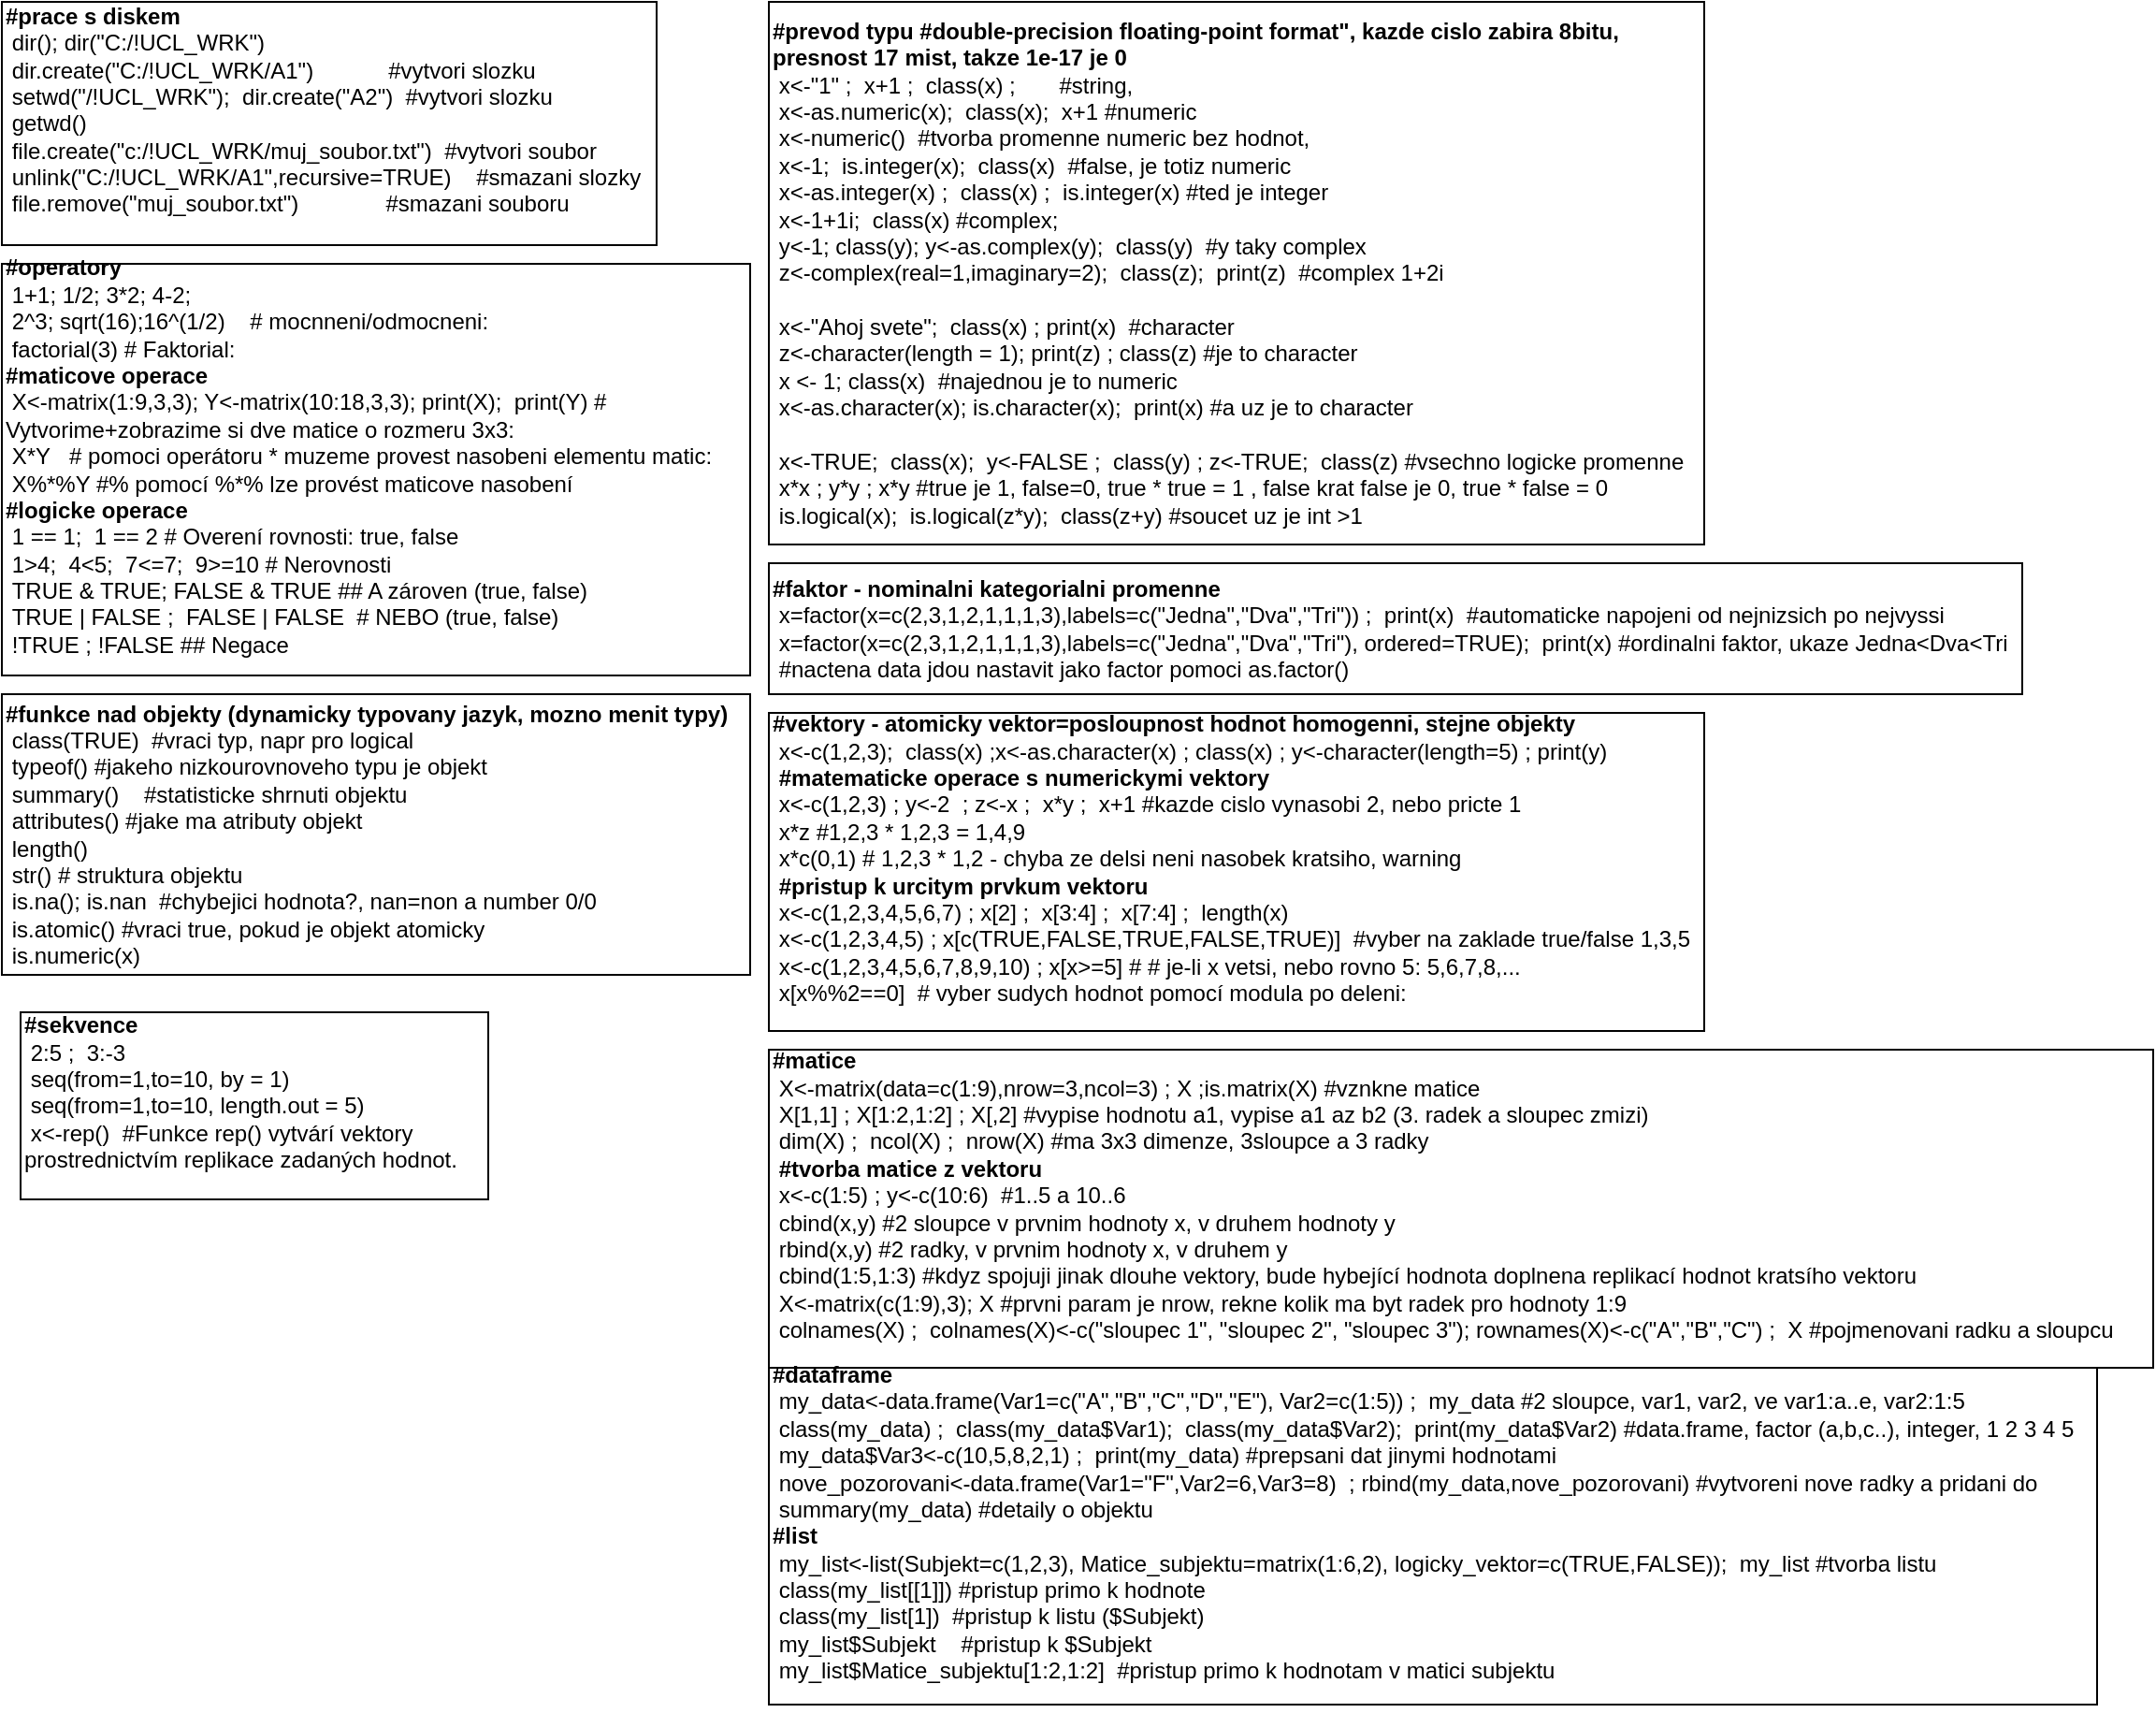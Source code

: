 <mxfile version="12.4.7" type="github">
  <diagram id="MKw7X9UcAvg8FJCNinnX" name="Page-1">
    <mxGraphModel dx="1024" dy="566" grid="1" gridSize="10" guides="1" tooltips="1" connect="1" arrows="1" fold="1" page="1" pageScale="1" pageWidth="827" pageHeight="1169" math="0" shadow="0">
      <root>
        <mxCell id="0"/>
        <mxCell id="1" parent="0"/>
        <mxCell id="dGhhYwrYM2k6FMBEav-u-1" value="&lt;div&gt;&lt;b&gt;#prace s diskem&lt;/b&gt;&lt;/div&gt;&lt;div&gt;&amp;nbsp;dir(); dir(&quot;C:/!UCL_WRK&quot;)&lt;/div&gt;&lt;div&gt;&amp;nbsp;dir.create(&quot;C:/!UCL_WRK/A1&quot;)&amp;nbsp; &amp;nbsp; &amp;nbsp; &amp;nbsp; &amp;nbsp; &amp;nbsp; #vytvori slozku&lt;/div&gt;&lt;div&gt;&amp;nbsp;setwd(&quot;/!UCL_WRK&quot;);&amp;nbsp; dir.create(&quot;A2&quot;)&amp;nbsp; #vytvori slozku&lt;/div&gt;&lt;div&gt;&amp;nbsp;getwd()&lt;/div&gt;&lt;div&gt;&amp;nbsp;file.create(&quot;c:/!UCL_WRK/muj_soubor.txt&quot;)&amp;nbsp; #vytvori soubor&lt;/div&gt;&lt;div&gt;&amp;nbsp;unlink(&quot;C:/!UCL_WRK/A1&quot;,recursive=TRUE)&amp;nbsp; &amp;nbsp; #smazani slozky&lt;/div&gt;&lt;div&gt;&amp;nbsp;file.remove(&quot;muj_soubor.txt&quot;)&amp;nbsp; &amp;nbsp; &amp;nbsp; &amp;nbsp; &amp;nbsp; &amp;nbsp; &amp;nbsp; #smazani souboru&lt;/div&gt;&lt;div&gt;&lt;br&gt;&lt;/div&gt;" style="rounded=0;whiteSpace=wrap;html=1;align=left;" vertex="1" parent="1">
          <mxGeometry width="350" height="130" as="geometry"/>
        </mxCell>
        <mxCell id="dGhhYwrYM2k6FMBEav-u-3" value="&lt;div&gt;&lt;div&gt;&lt;b&gt;#operatory&lt;/b&gt;&lt;/div&gt;&lt;div&gt;&amp;nbsp;1+1; 1/2; 3*2; 4-2;&amp;nbsp;&lt;/div&gt;&lt;div&gt;&amp;nbsp;2^3; sqrt(16);16^(1/2)&amp;nbsp; &amp;nbsp; # mocnneni/odmocneni:&lt;/div&gt;&lt;div&gt;&amp;nbsp;factorial(3) # Faktorial:&lt;/div&gt;&lt;div&gt;&lt;b&gt;#maticove operace&lt;/b&gt;&lt;br&gt;&lt;/div&gt;&lt;div&gt;&amp;nbsp;X&amp;lt;-matrix(1:9,3,3); Y&amp;lt;-matrix(10:18,3,3); print(X);&amp;nbsp; print(Y) # Vytvorime+zobrazime si dve matice o rozmeru 3x3:&lt;/div&gt;&lt;div&gt;&amp;nbsp;X*Y&amp;nbsp; &amp;nbsp;# pomoci operátoru * muzeme provest nasobeni elementu matic:&lt;/div&gt;&lt;div&gt;&amp;nbsp;X%*%Y #% pomocí %*% lze provést maticove nasobení&lt;/div&gt;&lt;div&gt;&lt;b&gt;#logicke operace&lt;/b&gt;&lt;br&gt;&lt;/div&gt;&lt;div&gt;&amp;nbsp;1 == 1;&amp;nbsp; 1 == 2 # Overení rovnosti: true, false&lt;/div&gt;&lt;div&gt;&amp;nbsp;1&amp;gt;4;&amp;nbsp; 4&amp;lt;5;&amp;nbsp; 7&amp;lt;=7;&amp;nbsp; 9&amp;gt;=10 # Nerovnosti&lt;/div&gt;&lt;div&gt;&amp;nbsp;TRUE &amp;amp; TRUE; FALSE &amp;amp; TRUE ## A zároven (true, false)&lt;/div&gt;&lt;div&gt;&amp;nbsp;TRUE | FALSE ;&amp;nbsp; FALSE | FALSE&amp;nbsp; # NEBO (true, false)&lt;/div&gt;&lt;div&gt;&amp;nbsp;!TRUE ; !FALSE ## Negace&lt;/div&gt;&lt;/div&gt;&lt;div&gt;&lt;br&gt;&lt;/div&gt;" style="rounded=0;whiteSpace=wrap;html=1;align=left;" vertex="1" parent="1">
          <mxGeometry y="140" width="400" height="220" as="geometry"/>
        </mxCell>
        <mxCell id="dGhhYwrYM2k6FMBEav-u-4" value="&lt;div&gt;&lt;b&gt;#funkce nad objekty (dynamicky typovany jazyk, mozno menit typy)&lt;/b&gt;&lt;/div&gt;&lt;div&gt;&amp;nbsp;class(TRUE)&amp;nbsp; #vraci typ, napr pro logical&amp;nbsp;&lt;/div&gt;&lt;div&gt;&amp;nbsp;typeof() #jakeho nizkourovnoveho typu je objekt&lt;/div&gt;&lt;div&gt;&amp;nbsp;summary()&amp;nbsp; &amp;nbsp; #statisticke shrnuti objektu&lt;/div&gt;&lt;div&gt;&amp;nbsp;attributes() #jake ma atributy objekt&lt;/div&gt;&lt;div&gt;&amp;nbsp;length()&lt;/div&gt;&lt;div&gt;&amp;nbsp;str() # struktura objektu&lt;/div&gt;&lt;div&gt;&amp;nbsp;is.na(); is.nan&amp;nbsp; #chybejici hodnota?, nan=non a number 0/0&lt;/div&gt;&lt;div&gt;&amp;nbsp;is.atomic() #vraci true, pokud je objekt atomicky&lt;/div&gt;&lt;div&gt;&amp;nbsp;is.numeric(x)&lt;/div&gt;" style="rounded=0;whiteSpace=wrap;html=1;align=left;" vertex="1" parent="1">
          <mxGeometry y="370" width="400" height="150" as="geometry"/>
        </mxCell>
        <mxCell id="dGhhYwrYM2k6FMBEav-u-5" value="&lt;div&gt;&lt;b&gt;#prevod typu #double-precision floating-point format&quot;, kazde cislo zabira 8bitu, presnost 17 mist, takze 1e-17 je 0&lt;/b&gt;&lt;/div&gt;&lt;div&gt;&amp;nbsp;x&amp;lt;-&quot;1&quot; ;&amp;nbsp; x+1 ;&amp;nbsp; class(x) ;&amp;nbsp; &amp;nbsp; &amp;nbsp; &amp;nbsp;#string,&lt;/div&gt;&lt;div&gt;&amp;nbsp;x&amp;lt;-as.numeric(x);&amp;nbsp; class(x);&amp;nbsp; x+1 #numeric&lt;/div&gt;&lt;div&gt;&amp;nbsp;x&amp;lt;-numeric()&amp;nbsp; #tvorba promenne numeric bez hodnot,&amp;nbsp;&lt;/div&gt;&lt;div&gt;&amp;nbsp;x&amp;lt;-1;&amp;nbsp; is.integer(x);&amp;nbsp; class(x)&amp;nbsp; #false, je totiz numeric&lt;/div&gt;&lt;div&gt;&amp;nbsp;x&amp;lt;-as.integer(x) ;&amp;nbsp; class(x) ;&amp;nbsp; is.integer(x) #ted je integer&lt;/div&gt;&lt;div&gt;&amp;nbsp;x&amp;lt;-1+1i;&amp;nbsp; class(x) #complex;&amp;nbsp;&lt;/div&gt;&lt;div&gt;&amp;nbsp;y&amp;lt;-1; class(y); y&amp;lt;-as.complex(y);&amp;nbsp; class(y)&amp;nbsp; #y taky complex&lt;/div&gt;&lt;div&gt;&amp;nbsp;z&amp;lt;-complex(real=1,imaginary=2);&amp;nbsp; class(z);&amp;nbsp; print(z)&amp;nbsp; #complex 1+2i&lt;/div&gt;&lt;div&gt;&amp;nbsp;&lt;/div&gt;&lt;div&gt;&amp;nbsp;x&amp;lt;-&quot;Ahoj svete&quot;;&amp;nbsp; class(x) ; print(x)&amp;nbsp; #character&lt;/div&gt;&lt;div&gt;&amp;nbsp;z&amp;lt;-character(length = 1); print(z) ; class(z) #je to character&lt;/div&gt;&lt;div&gt;&amp;nbsp;x &amp;lt;- 1; class(x)&amp;nbsp; #najednou je to numeric&lt;/div&gt;&lt;div&gt;&amp;nbsp;x&amp;lt;-as.character(x); is.character(x);&amp;nbsp; print(x) #a uz je to character&lt;/div&gt;&lt;div&gt;&amp;nbsp;&lt;/div&gt;&lt;div&gt;&amp;nbsp;x&amp;lt;-TRUE;&amp;nbsp; class(x);&amp;nbsp; y&amp;lt;-FALSE ;&amp;nbsp; class(y) ; z&amp;lt;-TRUE;&amp;nbsp; class(z) #vsechno logicke promenne&lt;/div&gt;&lt;div&gt;&amp;nbsp;x*x ; y*y ; x*y #true je 1, false=0, true * true = 1 , false krat false je 0, true * false = 0&lt;/div&gt;&lt;div&gt;&amp;nbsp;is.logical(x);&amp;nbsp; is.logical(z*y);&amp;nbsp; class(z+y) #soucet uz je int &amp;gt;1&lt;/div&gt;" style="rounded=0;whiteSpace=wrap;html=1;align=left;" vertex="1" parent="1">
          <mxGeometry x="410" width="500" height="290" as="geometry"/>
        </mxCell>
        <mxCell id="dGhhYwrYM2k6FMBEav-u-6" value="&lt;div&gt;&lt;b&gt;#vektory - atomicky vektor=posloupnost hodnot homogenni, stejne objekty&lt;/b&gt;&lt;/div&gt;&lt;div&gt;&amp;nbsp;x&amp;lt;-c(1,2,3);&amp;nbsp; class(x) ;x&amp;lt;-as.character(x) ; class(x) ; y&amp;lt;-character(length=5) ; print(y)&lt;/div&gt;&lt;div&gt;&amp;nbsp;&lt;b&gt;#&lt;/b&gt;&lt;span&gt;&lt;b&gt;matematicke operace s numerickymi vektory&lt;/b&gt;&lt;/span&gt;&lt;/div&gt;&lt;div&gt;&lt;b&gt;&amp;nbsp;&lt;/b&gt;x&amp;lt;-c(1,2,3) ; y&amp;lt;-2&amp;nbsp; ; z&amp;lt;-x ;&amp;nbsp; x*y ;&amp;nbsp; x+1 #kazde cislo vynasobi 2, nebo pricte 1&lt;/div&gt;&lt;div&gt;&amp;nbsp;x*z #1,2,3 * 1,2,3 = 1,4,9&amp;nbsp;&lt;/div&gt;&lt;div&gt;&amp;nbsp;x*c(0,1) # 1,2,3 * 1,2 - chyba ze delsi neni nasobek kratsiho, warning&lt;/div&gt;&lt;div&gt;&amp;nbsp;&lt;span&gt;&lt;b&gt;#pristup k urcitym prvkum vektoru&lt;/b&gt;&lt;/span&gt;&lt;/div&gt;&lt;div&gt;&lt;b&gt;&amp;nbsp;&lt;/b&gt;x&amp;lt;-c(1,2,3,4,5,6,7) ; x[2] ;&amp;nbsp; x[3:4] ;&amp;nbsp; x[7:4] ;&amp;nbsp; length(x)&lt;/div&gt;&lt;div&gt;&amp;nbsp;x&amp;lt;-c(1,2,3,4,5) ; x[c(TRUE,FALSE,TRUE,FALSE,TRUE)]&amp;nbsp; #vyber na zaklade true/false 1,3,5&amp;nbsp;&lt;/div&gt;&lt;div&gt;&amp;nbsp;x&amp;lt;-c(1,2,3,4,5,6,7,8,9,10) ; x[x&amp;gt;=5] # # je-li x vetsi, nebo rovno 5: 5,6,7,8,...&lt;/div&gt;&lt;div&gt;&amp;nbsp;x[x%%2==0]&amp;nbsp; # vyber sudych hodnot pomocí modula po deleni:&amp;nbsp;&lt;/div&gt;&lt;div&gt;&amp;nbsp;&lt;/div&gt;" style="rounded=0;whiteSpace=wrap;html=1;align=left;" vertex="1" parent="1">
          <mxGeometry x="410" y="380" width="500" height="170" as="geometry"/>
        </mxCell>
        <mxCell id="dGhhYwrYM2k6FMBEav-u-8" value="&lt;div&gt;&lt;b&gt;#sekvence&amp;nbsp;&lt;/b&gt;&lt;/div&gt;&lt;div&gt;&amp;nbsp;2:5 ;&amp;nbsp; 3:-3&lt;/div&gt;&lt;div&gt;&amp;nbsp;seq(from=1,to=10, by = 1)&lt;/div&gt;&lt;div&gt;&amp;nbsp;seq(from=1,to=10, length.out = 5)&lt;/div&gt;&lt;div&gt;&amp;nbsp;x&amp;lt;-rep()&amp;nbsp; #Funkce rep() vytvárí vektory prostrednictvím replikace zadaných hodnot.&lt;/div&gt;&lt;div&gt;&lt;br&gt;&lt;/div&gt;" style="rounded=0;whiteSpace=wrap;html=1;align=left;" vertex="1" parent="1">
          <mxGeometry x="10" y="540" width="250" height="100" as="geometry"/>
        </mxCell>
        <mxCell id="dGhhYwrYM2k6FMBEav-u-11" value="&lt;div&gt;&lt;b&gt;#matice&amp;nbsp;&lt;/b&gt;&lt;/div&gt;&lt;div&gt;&amp;nbsp;X&amp;lt;-matrix(data=c(1:9),nrow=3,ncol=3) ; X ;is.matrix(X) #vznkne matice&amp;nbsp;&lt;/div&gt;&lt;div&gt;&amp;nbsp;X[1,1] ; X[1:2,1:2] ; X[,2] #vypise hodnotu a1, vypise a1 az b2 (3. radek a sloupec zmizi)&lt;/div&gt;&lt;div&gt;&amp;nbsp;dim(X) ;&amp;nbsp; ncol(X) ;&amp;nbsp; nrow(X) #ma 3x3 dimenze, 3sloupce a 3 radky&lt;/div&gt;&lt;div&gt;&lt;b&gt;&amp;nbsp;#tvorba matice z vektoru&lt;/b&gt;&lt;br&gt;&lt;/div&gt;&lt;div&gt;&amp;nbsp;x&amp;lt;-c(1:5) ; y&amp;lt;-c(10:6)&amp;nbsp; #1..5 a 10..6&lt;/div&gt;&lt;div&gt;&amp;nbsp;cbind(x,y) #2 sloupce v prvnim hodnoty x, v druhem hodnoty y&lt;/div&gt;&lt;div&gt;&amp;nbsp;rbind(x,y) #2 radky, v prvnim hodnoty x, v druhem y&lt;/div&gt;&lt;div&gt;&amp;nbsp;cbind(1:5,1:3) #kdyz spojuji jinak dlouhe vektory, bude hybející hodnota doplnena replikací hodnot kratsího vektoru&lt;/div&gt;&lt;div&gt;&lt;span&gt;&amp;nbsp;X&amp;lt;-matrix(c(1:9),3); X #prvni param je nrow, rekne kolik ma byt radek pro hodnoty 1:9&lt;/span&gt;&lt;br&gt;&lt;/div&gt;&lt;div&gt;&amp;nbsp;colnames(X) ;&amp;nbsp; colnames(X)&amp;lt;-c(&quot;sloupec 1&quot;, &quot;sloupec 2&quot;, &quot;sloupec 3&quot;); rownames(X)&amp;lt;-c(&quot;A&quot;,&quot;B&quot;,&quot;C&quot;) ;&amp;nbsp; X #pojmenovani radku a sloupcu&lt;/div&gt;&lt;div&gt;&lt;br&gt;&lt;/div&gt;" style="rounded=0;whiteSpace=wrap;html=1;align=left;" vertex="1" parent="1">
          <mxGeometry x="410" y="560" width="740" height="170" as="geometry"/>
        </mxCell>
        <mxCell id="dGhhYwrYM2k6FMBEav-u-12" value="&lt;div&gt;&lt;b&gt;#dataframe&lt;/b&gt;&lt;/div&gt;&lt;div&gt;&amp;nbsp;my_data&amp;lt;-data.frame(Var1=c(&quot;A&quot;,&quot;B&quot;,&quot;C&quot;,&quot;D&quot;,&quot;E&quot;), Var2=c(1:5)) ;&amp;nbsp; my_data #2 sloupce, var1, var2, ve var1:a..e, var2:1:5&lt;/div&gt;&lt;div&gt;&amp;nbsp;class(my_data) ;&amp;nbsp; class(my_data$Var1);&amp;nbsp; class(my_data$Var2);&amp;nbsp; print(my_data$Var2) #data.frame, factor (a,b,c..), integer, 1 2 3 4 5&lt;/div&gt;&lt;div&gt;&amp;nbsp;my_data$Var3&amp;lt;-c(10,5,8,2,1) ;&amp;nbsp; print(my_data) #prepsani dat jinymi hodnotami&lt;/div&gt;&lt;div&gt;&amp;nbsp;nove_pozorovani&amp;lt;-data.frame(Var1=&quot;F&quot;,Var2=6,Var3=8)&amp;nbsp; ; rbind(my_data,nove_pozorovani) #vytvoreni nove radky a pridani do&amp;nbsp;&lt;/div&gt;&lt;div&gt;&amp;nbsp;summary(my_data) #detaily o objektu&lt;/div&gt;&lt;div&gt;&lt;div&gt;&lt;b&gt;#list&lt;/b&gt;&lt;/div&gt;&lt;div&gt;&amp;nbsp;my_list&amp;lt;-list(Subjekt=c(1,2,3), Matice_subjektu=matrix(1:6,2), logicky_vektor=c(TRUE,FALSE));&amp;nbsp; my_list #tvorba listu&lt;/div&gt;&lt;div&gt;&amp;nbsp;class(my_list[[1]]) #pristup primo k hodnote&lt;/div&gt;&lt;div&gt;&amp;nbsp;class(my_list[1])&amp;nbsp; #pristup k listu ($Subjekt)&lt;/div&gt;&lt;div&gt;&amp;nbsp;my_list$Subjekt&amp;nbsp; &amp;nbsp; #pristup k $Subjekt&lt;/div&gt;&lt;div&gt;&amp;nbsp;my_list$Matice_subjektu[1:2,1:2]&amp;nbsp; #pristup primo k hodnotam v matici subjektu&lt;/div&gt;&lt;/div&gt;&lt;div&gt;&lt;br&gt;&lt;/div&gt;" style="rounded=0;whiteSpace=wrap;html=1;align=left;" vertex="1" parent="1">
          <mxGeometry x="410" y="730" width="710" height="180" as="geometry"/>
        </mxCell>
        <mxCell id="dGhhYwrYM2k6FMBEav-u-13" value="&lt;div&gt;&lt;b&gt;#faktor - nominalni kategorialni promenne&lt;/b&gt;&lt;/div&gt;&lt;div&gt;&amp;nbsp;x=factor(x=c(2,3,1,2,1,1,1,3),labels=c(&quot;Jedna&quot;,&quot;Dva&quot;,&quot;Tri&quot;)) ;&amp;nbsp; print(x)&amp;nbsp; #automaticke napojeni od nejnizsich po nejvyssi&lt;/div&gt;&lt;div&gt;&amp;nbsp;x=factor(x=c(2,3,1,2,1,1,1,3),labels=c(&quot;Jedna&quot;,&quot;Dva&quot;,&quot;Tri&quot;), ordered=TRUE);&amp;nbsp; print(x) #ordinalni faktor, ukaze Jedna&amp;lt;Dva&amp;lt;Tri&lt;/div&gt;&lt;div&gt;&amp;nbsp;#nactena data jdou nastavit jako factor pomoci as.factor()&lt;/div&gt;" style="rounded=0;whiteSpace=wrap;html=1;align=left;" vertex="1" parent="1">
          <mxGeometry x="410" y="300" width="670" height="70" as="geometry"/>
        </mxCell>
      </root>
    </mxGraphModel>
  </diagram>
</mxfile>
